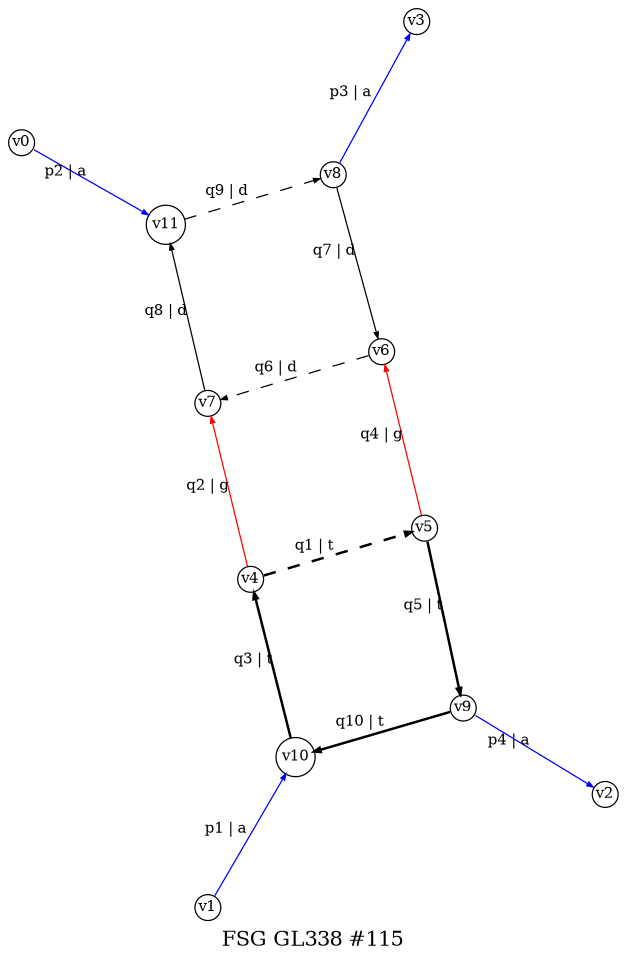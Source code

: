 digraph dot_115_0_GL338 {
label="FSG GL338 #115";
noverlap="scale"; layout="neato";
graph [ fontsize=10,ratio=1.5 ];
node [ fontsize=7,shape=circle,margin=0,height=0.01,penwidth=0.6 ];
edge [ fontsize=7,arrowsize=0.3,penwidth=0.6 ];
"v1" -> "v10" [label="p1 | a",color="blue",penwidth="0.6",style="solid"];
"v0" -> "v11" [label="p2 | a",color="blue",penwidth="0.6",style="solid"];
"v8" -> "v3" [label="p3 | a",color="blue",penwidth="0.6",style="solid"];
"v9" -> "v2" [label="p4 | a",color="blue",penwidth="0.6",style="solid"];
"v4" -> "v5" [label="q1 | t",color="black",penwidth="1.2",style="dashed"];
"v4" -> "v7" [label="q2 | g",color="red",penwidth="0.6",style="solid"];
"v10" -> "v4" [label="q3 | t",color="black",penwidth="1.2",style="solid"];
"v5" -> "v6" [label="q4 | g",color="red",penwidth="0.6",style="solid"];
"v5" -> "v9" [label="q5 | t",color="black",penwidth="1.2",style="solid"];
"v6" -> "v7" [label="q6 | d",color="black",penwidth="0.6",style="dashed"];
"v8" -> "v6" [label="q7 | d",color="black",penwidth="0.6",style="solid"];
"v7" -> "v11" [label="q8 | d",color="black",penwidth="0.6",style="solid"];
"v11" -> "v8" [label="q9 | d",color="black",penwidth="0.6",style="dashed"];
"v9" -> "v10" [label="q10 | t",color="black",penwidth="1.2",style="solid"];
}